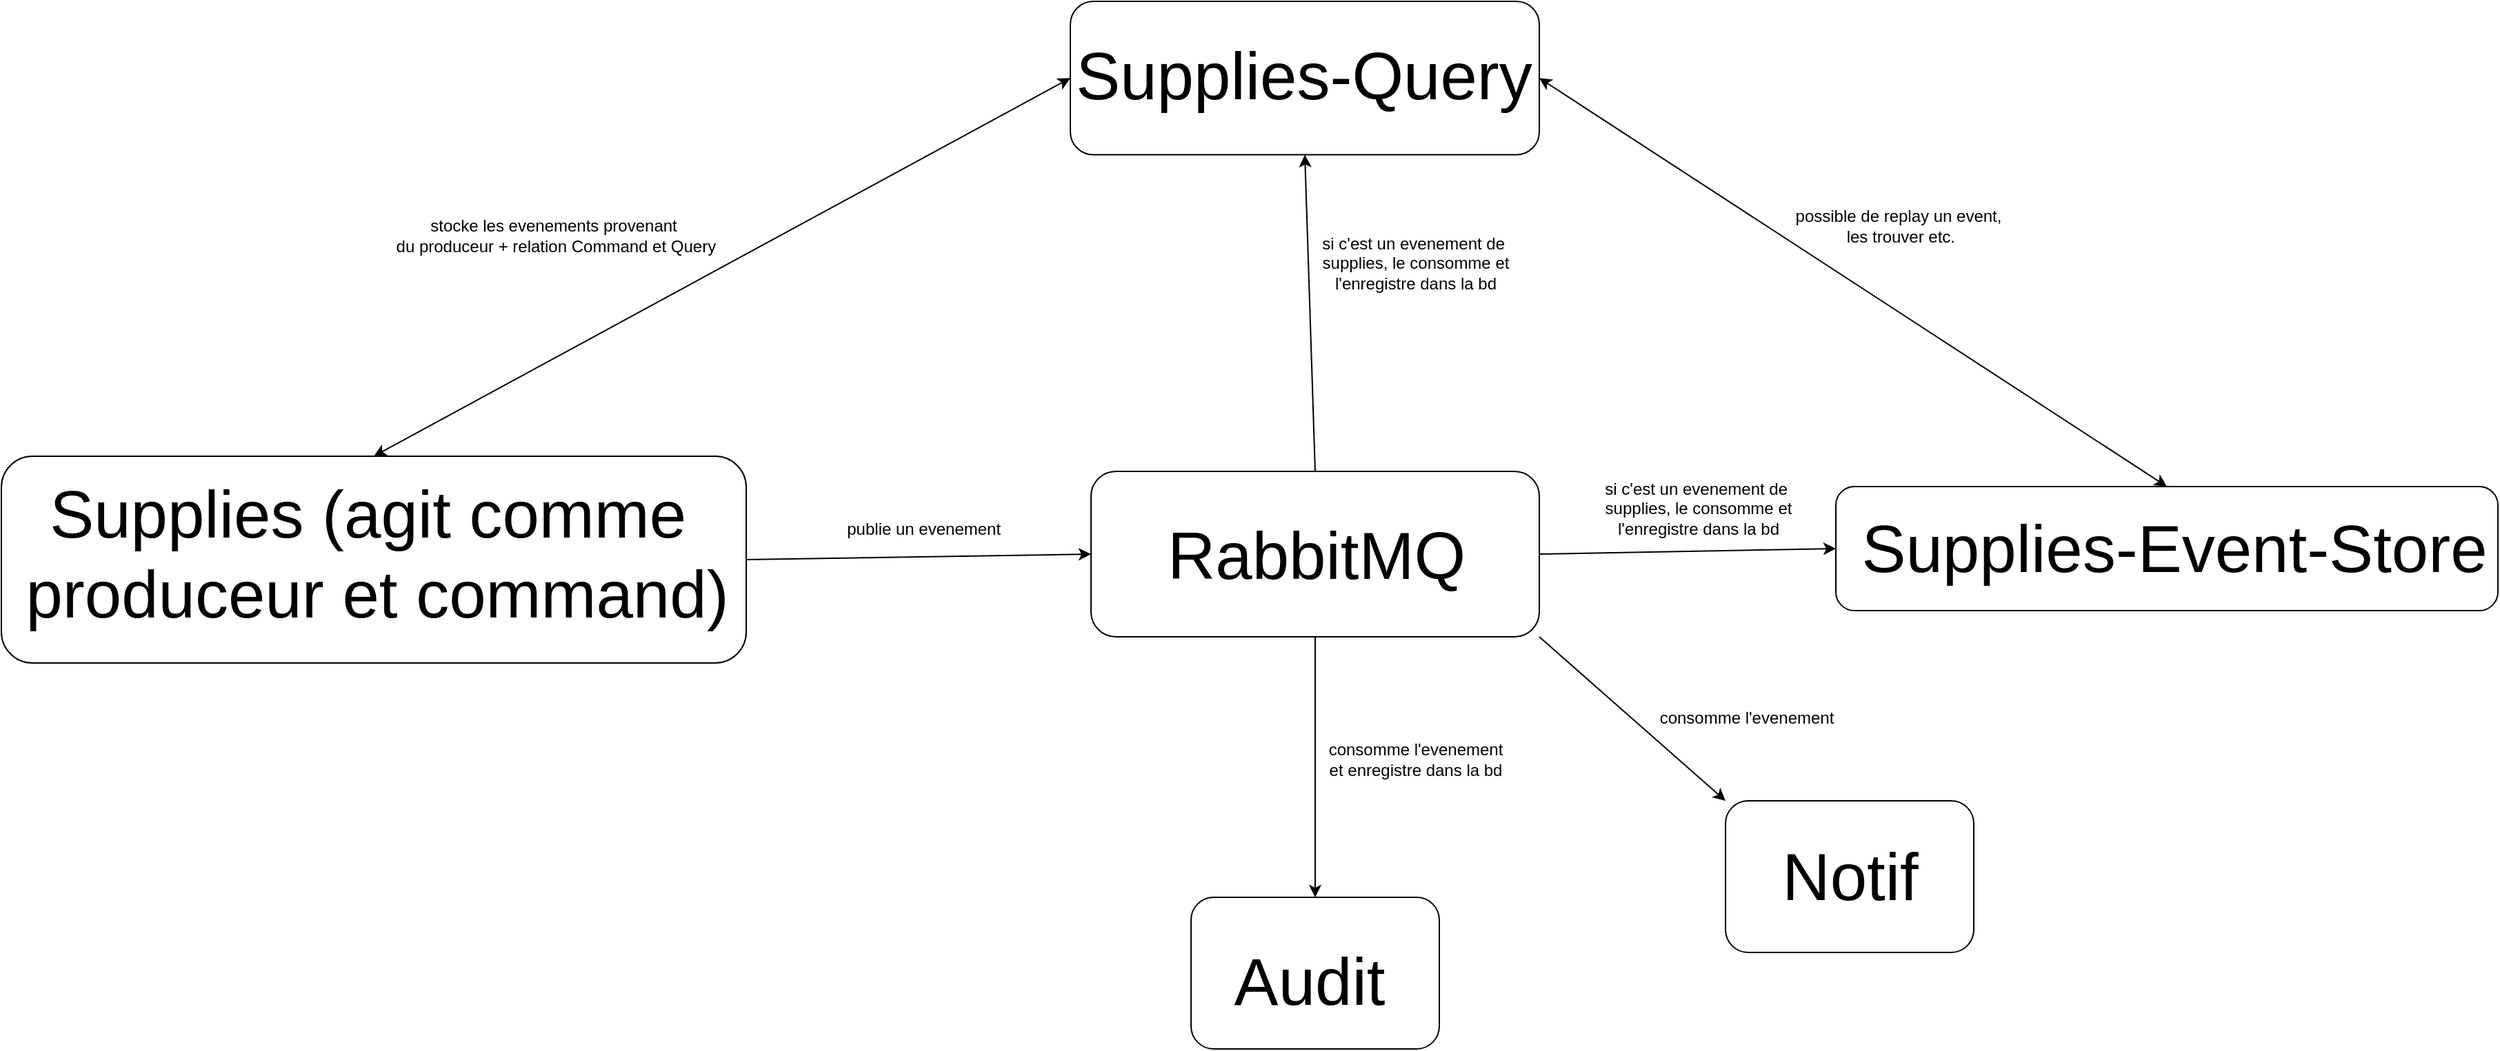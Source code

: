 <mxfile version="28.0.6">
  <diagram name="Page-1" id="k3tzlB8XghA4WyJ-DVOV">
    <mxGraphModel dx="2515" dy="1857" grid="1" gridSize="10" guides="1" tooltips="1" connect="1" arrows="1" fold="1" page="1" pageScale="1" pageWidth="850" pageHeight="1100" math="0" shadow="0">
      <root>
        <mxCell id="0" />
        <mxCell id="1" parent="0" />
        <mxCell id="D5ZYjX_9P_y3UZM8KzxZ-27" value="" style="rounded=1;whiteSpace=wrap;html=1;strokeColor=light-dark(#000000,#3415FF);" parent="1" vertex="1">
          <mxGeometry x="122.5" y="-420" width="180" height="110" as="geometry" />
        </mxCell>
        <mxCell id="D5ZYjX_9P_y3UZM8KzxZ-28" value="" style="rounded=1;whiteSpace=wrap;html=1;strokeColor=light-dark(#000000,#3415FF);" parent="1" vertex="1">
          <mxGeometry x="35" y="-1070" width="340" height="111.27" as="geometry" />
        </mxCell>
        <mxCell id="D5ZYjX_9P_y3UZM8KzxZ-29" value="" style="rounded=1;whiteSpace=wrap;html=1;strokeColor=light-dark(#000000,#3415FF);" parent="1" vertex="1">
          <mxGeometry x="590" y="-718" width="480" height="90" as="geometry" />
        </mxCell>
        <mxCell id="dIE_9AlhpWobjz6JdOX3-2" value="" style="rounded=1;whiteSpace=wrap;html=1;strokeColor=light-dark(#000000,#3333FF);" parent="1" vertex="1">
          <mxGeometry x="-740" y="-740" width="540" height="150" as="geometry" />
        </mxCell>
        <mxCell id="dIE_9AlhpWobjz6JdOX3-9" value="&lt;font style=&quot;font-size: 48px;&quot;&gt;Supplies (agit comme&amp;nbsp;&lt;/font&gt;&lt;div&gt;&lt;font style=&quot;font-size: 48px;&quot;&gt;produceur et command)&lt;/font&gt;&lt;/div&gt;" style="text;html=1;align=center;verticalAlign=middle;resizable=1;points=[];autosize=0;strokeColor=none;fillColor=none;" parent="1" vertex="1">
          <mxGeometry x="-553.5" y="-710" width="170" height="82" as="geometry" />
        </mxCell>
        <mxCell id="D5ZYjX_9P_y3UZM8KzxZ-30" value="&lt;font style=&quot;font-size: 48px;&quot;&gt;Audit&lt;/font&gt;" style="text;html=1;align=center;verticalAlign=middle;resizable=1;points=[];autosize=0;strokeColor=none;fillColor=none;" parent="1" vertex="1">
          <mxGeometry x="122.5" y="-400" width="170" height="82" as="geometry" />
        </mxCell>
        <mxCell id="D5ZYjX_9P_y3UZM8KzxZ-31" value="&lt;span style=&quot;font-size: 48px;&quot;&gt;Supplies-Event-Store&lt;/span&gt;" style="text;html=1;align=center;verticalAlign=middle;resizable=1;points=[];autosize=0;strokeColor=none;fillColor=none;" parent="1" vertex="1">
          <mxGeometry x="750" y="-714" width="170" height="82" as="geometry" />
        </mxCell>
        <mxCell id="D5ZYjX_9P_y3UZM8KzxZ-32" value="&lt;span style=&quot;font-size: 48px;&quot;&gt;Supplies-Query&lt;/span&gt;" style="text;html=1;align=center;verticalAlign=middle;resizable=1;points=[];autosize=0;strokeColor=none;fillColor=none;" parent="1" vertex="1">
          <mxGeometry x="119" y="-1056.73" width="170" height="82" as="geometry" />
        </mxCell>
        <mxCell id="D5ZYjX_9P_y3UZM8KzxZ-37" value="" style="rounded=1;whiteSpace=wrap;html=1;strokeColor=light-dark(#000000,#3333FF);" parent="1" vertex="1">
          <mxGeometry x="50" y="-729" width="325" height="120" as="geometry" />
        </mxCell>
        <mxCell id="D5ZYjX_9P_y3UZM8KzxZ-38" value="&lt;font style=&quot;font-size: 48px;&quot;&gt;RabbitMQ&lt;/font&gt;" style="text;html=1;align=center;verticalAlign=middle;resizable=1;points=[];autosize=0;strokeColor=none;fillColor=none;" parent="1" vertex="1">
          <mxGeometry x="127.5" y="-709" width="170" height="82" as="geometry" />
        </mxCell>
        <mxCell id="D5ZYjX_9P_y3UZM8KzxZ-39" value="" style="endArrow=classic;html=1;rounded=0;entryX=0;entryY=0.5;entryDx=0;entryDy=0;exitX=1;exitY=0.5;exitDx=0;exitDy=0;" parent="1" source="dIE_9AlhpWobjz6JdOX3-2" target="D5ZYjX_9P_y3UZM8KzxZ-37" edge="1">
          <mxGeometry width="50" height="50" relative="1" as="geometry">
            <mxPoint x="-430" y="-460" as="sourcePoint" />
            <mxPoint x="-380" y="-510" as="targetPoint" />
          </mxGeometry>
        </mxCell>
        <mxCell id="D5ZYjX_9P_y3UZM8KzxZ-40" value="publie un evenement&amp;nbsp;" style="text;html=1;align=center;verticalAlign=middle;resizable=0;points=[];autosize=1;strokeColor=none;fillColor=none;" parent="1" vertex="1">
          <mxGeometry x="-140" y="-702" width="140" height="30" as="geometry" />
        </mxCell>
        <mxCell id="D5ZYjX_9P_y3UZM8KzxZ-41" value="" style="endArrow=classic;html=1;rounded=0;entryX=0.5;entryY=0;entryDx=0;entryDy=0;exitX=0.5;exitY=1;exitDx=0;exitDy=0;" parent="1" source="D5ZYjX_9P_y3UZM8KzxZ-37" target="D5ZYjX_9P_y3UZM8KzxZ-27" edge="1">
          <mxGeometry width="50" height="50" relative="1" as="geometry">
            <mxPoint x="250" y="-440" as="sourcePoint" />
            <mxPoint x="300" y="-490" as="targetPoint" />
          </mxGeometry>
        </mxCell>
        <mxCell id="D5ZYjX_9P_y3UZM8KzxZ-42" value="consomme l&#39;evenement&lt;div&gt;et enregistre dans la bd&lt;/div&gt;" style="text;html=1;align=center;verticalAlign=middle;resizable=0;points=[];autosize=1;strokeColor=none;fillColor=none;" parent="1" vertex="1">
          <mxGeometry x="210" y="-540" width="150" height="40" as="geometry" />
        </mxCell>
        <mxCell id="D5ZYjX_9P_y3UZM8KzxZ-43" value="" style="endArrow=classic;html=1;rounded=0;entryX=0;entryY=0.5;entryDx=0;entryDy=0;exitX=1;exitY=0.5;exitDx=0;exitDy=0;" parent="1" source="D5ZYjX_9P_y3UZM8KzxZ-37" target="D5ZYjX_9P_y3UZM8KzxZ-29" edge="1">
          <mxGeometry width="50" height="50" relative="1" as="geometry">
            <mxPoint x="-170" y="-450" as="sourcePoint" />
            <mxPoint x="-120" y="-500" as="targetPoint" />
          </mxGeometry>
        </mxCell>
        <mxCell id="D5ZYjX_9P_y3UZM8KzxZ-44" value="si c&#39;est un evenement de&amp;nbsp;&lt;div&gt;supplies, le consomme et&lt;/div&gt;&lt;div&gt;l&#39;enregistre dans la bd&lt;/div&gt;" style="text;html=1;align=center;verticalAlign=middle;resizable=0;points=[];autosize=1;strokeColor=none;fillColor=none;" parent="1" vertex="1">
          <mxGeometry x="410" y="-732" width="160" height="60" as="geometry" />
        </mxCell>
        <mxCell id="D5ZYjX_9P_y3UZM8KzxZ-46" value="" style="endArrow=classic;html=1;rounded=0;entryX=0.5;entryY=1;entryDx=0;entryDy=0;exitX=0.5;exitY=0;exitDx=0;exitDy=0;" parent="1" source="D5ZYjX_9P_y3UZM8KzxZ-37" target="D5ZYjX_9P_y3UZM8KzxZ-28" edge="1">
          <mxGeometry width="50" height="50" relative="1" as="geometry">
            <mxPoint x="570" y="-500" as="sourcePoint" />
            <mxPoint x="570" y="-311" as="targetPoint" />
          </mxGeometry>
        </mxCell>
        <mxCell id="D5ZYjX_9P_y3UZM8KzxZ-47" value="si c&#39;est un evenement de&amp;nbsp;&lt;div&gt;supplies, le consomme et&lt;/div&gt;&lt;div&gt;l&#39;enregistre dans la bd&lt;/div&gt;" style="text;html=1;align=center;verticalAlign=middle;resizable=0;points=[];autosize=1;strokeColor=none;fillColor=none;" parent="1" vertex="1">
          <mxGeometry x="205" y="-910" width="160" height="60" as="geometry" />
        </mxCell>
        <mxCell id="D5ZYjX_9P_y3UZM8KzxZ-48" value="" style="endArrow=classic;startArrow=classic;html=1;rounded=0;entryX=0.5;entryY=0;entryDx=0;entryDy=0;exitX=1;exitY=0.5;exitDx=0;exitDy=0;" parent="1" source="D5ZYjX_9P_y3UZM8KzxZ-28" target="D5ZYjX_9P_y3UZM8KzxZ-29" edge="1">
          <mxGeometry width="50" height="50" relative="1" as="geometry">
            <mxPoint x="420" y="-900" as="sourcePoint" />
            <mxPoint x="470" y="-950" as="targetPoint" />
          </mxGeometry>
        </mxCell>
        <mxCell id="D5ZYjX_9P_y3UZM8KzxZ-49" value="possible de replay un event,&lt;div&gt;&amp;nbsp;les trouver etc.&lt;/div&gt;" style="text;html=1;align=center;verticalAlign=middle;resizable=0;points=[];autosize=1;strokeColor=none;fillColor=none;" parent="1" vertex="1">
          <mxGeometry x="550" y="-927" width="170" height="40" as="geometry" />
        </mxCell>
        <mxCell id="D5ZYjX_9P_y3UZM8KzxZ-51" value="" style="endArrow=classic;startArrow=classic;html=1;rounded=0;entryX=0;entryY=0.5;entryDx=0;entryDy=0;exitX=0.5;exitY=0;exitDx=0;exitDy=0;" parent="1" source="dIE_9AlhpWobjz6JdOX3-2" target="D5ZYjX_9P_y3UZM8KzxZ-28" edge="1">
          <mxGeometry width="50" height="50" relative="1" as="geometry">
            <mxPoint x="-230" y="-810" as="sourcePoint" />
            <mxPoint x="-180" y="-860" as="targetPoint" />
          </mxGeometry>
        </mxCell>
        <mxCell id="D5ZYjX_9P_y3UZM8KzxZ-52" value="stocke les evenements provenant&lt;div&gt;&amp;nbsp;du produceur + relation Command et Query&lt;/div&gt;" style="text;html=1;align=center;verticalAlign=middle;resizable=0;points=[];autosize=1;strokeColor=none;fillColor=none;" parent="1" vertex="1">
          <mxGeometry x="-470" y="-920" width="260" height="40" as="geometry" />
        </mxCell>
        <mxCell id="RqRUVIJ9l4AUGDJetFSY-1" value="" style="rounded=1;whiteSpace=wrap;html=1;strokeColor=light-dark(#000000,#3415FF);" vertex="1" parent="1">
          <mxGeometry x="510" y="-490" width="180" height="110" as="geometry" />
        </mxCell>
        <mxCell id="RqRUVIJ9l4AUGDJetFSY-2" value="&lt;font style=&quot;font-size: 48px;&quot;&gt;Notif&lt;/font&gt;" style="text;html=1;align=center;verticalAlign=middle;resizable=1;points=[];autosize=0;strokeColor=none;fillColor=none;" vertex="1" parent="1">
          <mxGeometry x="515" y="-476" width="170" height="82" as="geometry" />
        </mxCell>
        <mxCell id="RqRUVIJ9l4AUGDJetFSY-3" value="" style="endArrow=classic;html=1;rounded=0;entryX=0;entryY=0;entryDx=0;entryDy=0;exitX=1;exitY=1;exitDx=0;exitDy=0;" edge="1" parent="1" source="D5ZYjX_9P_y3UZM8KzxZ-37" target="RqRUVIJ9l4AUGDJetFSY-1">
          <mxGeometry width="50" height="50" relative="1" as="geometry">
            <mxPoint x="410" y="-600" as="sourcePoint" />
            <mxPoint x="410" y="-411" as="targetPoint" />
          </mxGeometry>
        </mxCell>
        <mxCell id="RqRUVIJ9l4AUGDJetFSY-4" value="consomme l&#39;evenement" style="text;html=1;align=center;verticalAlign=middle;resizable=0;points=[];autosize=1;strokeColor=none;fillColor=none;" vertex="1" parent="1">
          <mxGeometry x="450" y="-565" width="150" height="30" as="geometry" />
        </mxCell>
      </root>
    </mxGraphModel>
  </diagram>
</mxfile>
